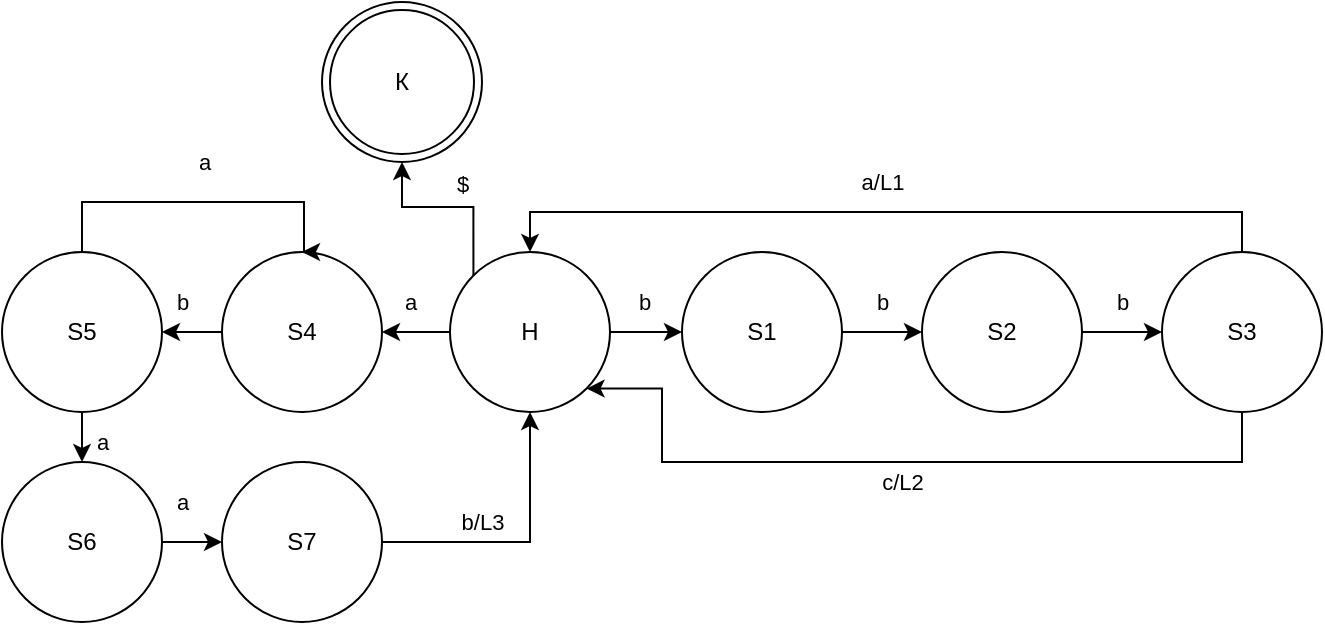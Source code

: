 <mxfile version="23.0.2" type="device">
  <diagram name="Страница — 1" id="Y_E109zRrriNAMCDl35J">
    <mxGraphModel dx="1036" dy="606" grid="1" gridSize="10" guides="1" tooltips="1" connect="1" arrows="1" fold="1" page="1" pageScale="1" pageWidth="827" pageHeight="1169" math="0" shadow="0">
      <root>
        <mxCell id="0" />
        <mxCell id="1" parent="0" />
        <mxCell id="lYFA7zfdnWCgBfZfmk0i-3" value="b" style="edgeStyle=orthogonalEdgeStyle;rounded=0;orthogonalLoop=1;jettySize=auto;html=1;entryX=0;entryY=0.5;entryDx=0;entryDy=0;" parent="1" source="lYFA7zfdnWCgBfZfmk0i-1" target="lYFA7zfdnWCgBfZfmk0i-2" edge="1">
          <mxGeometry x="0.13" y="15" relative="1" as="geometry">
            <mxPoint as="offset" />
          </mxGeometry>
        </mxCell>
        <mxCell id="lYFA7zfdnWCgBfZfmk0i-14" value="a" style="edgeStyle=orthogonalEdgeStyle;rounded=0;orthogonalLoop=1;jettySize=auto;html=1;entryX=1;entryY=0.5;entryDx=0;entryDy=0;" parent="1" source="lYFA7zfdnWCgBfZfmk0i-1" target="lYFA7zfdnWCgBfZfmk0i-10" edge="1">
          <mxGeometry x="0.391" y="-15" relative="1" as="geometry">
            <mxPoint as="offset" />
          </mxGeometry>
        </mxCell>
        <mxCell id="lYFA7zfdnWCgBfZfmk0i-24" value="$" style="edgeStyle=orthogonalEdgeStyle;rounded=0;orthogonalLoop=1;jettySize=auto;html=1;exitX=0;exitY=0;exitDx=0;exitDy=0;" parent="1" source="lYFA7zfdnWCgBfZfmk0i-1" target="lYFA7zfdnWCgBfZfmk0i-23" edge="1">
          <mxGeometry x="-0.136" y="-12" relative="1" as="geometry">
            <mxPoint as="offset" />
          </mxGeometry>
        </mxCell>
        <mxCell id="lYFA7zfdnWCgBfZfmk0i-1" value="H" style="ellipse;whiteSpace=wrap;html=1;aspect=fixed;" parent="1" vertex="1">
          <mxGeometry x="374" y="545" width="80" height="80" as="geometry" />
        </mxCell>
        <mxCell id="lYFA7zfdnWCgBfZfmk0i-6" value="b" style="edgeStyle=orthogonalEdgeStyle;rounded=0;orthogonalLoop=1;jettySize=auto;html=1;entryX=0;entryY=0.5;entryDx=0;entryDy=0;" parent="1" source="lYFA7zfdnWCgBfZfmk0i-2" target="lYFA7zfdnWCgBfZfmk0i-4" edge="1">
          <mxGeometry y="15" relative="1" as="geometry">
            <mxPoint as="offset" />
          </mxGeometry>
        </mxCell>
        <mxCell id="lYFA7zfdnWCgBfZfmk0i-2" value="S1" style="ellipse;whiteSpace=wrap;html=1;aspect=fixed;" parent="1" vertex="1">
          <mxGeometry x="490" y="545" width="80" height="80" as="geometry" />
        </mxCell>
        <mxCell id="lYFA7zfdnWCgBfZfmk0i-9" value="b" style="edgeStyle=orthogonalEdgeStyle;rounded=0;orthogonalLoop=1;jettySize=auto;html=1;entryX=0;entryY=0.5;entryDx=0;entryDy=0;" parent="1" source="lYFA7zfdnWCgBfZfmk0i-4" target="lYFA7zfdnWCgBfZfmk0i-5" edge="1">
          <mxGeometry y="15" relative="1" as="geometry">
            <mxPoint as="offset" />
          </mxGeometry>
        </mxCell>
        <mxCell id="lYFA7zfdnWCgBfZfmk0i-4" value="S2" style="ellipse;whiteSpace=wrap;html=1;aspect=fixed;" parent="1" vertex="1">
          <mxGeometry x="610" y="545" width="80" height="80" as="geometry" />
        </mxCell>
        <mxCell id="lYFA7zfdnWCgBfZfmk0i-20" value="a/L1" style="edgeStyle=orthogonalEdgeStyle;rounded=0;orthogonalLoop=1;jettySize=auto;html=1;entryX=0.5;entryY=0;entryDx=0;entryDy=0;" parent="1" source="lYFA7zfdnWCgBfZfmk0i-5" target="lYFA7zfdnWCgBfZfmk0i-1" edge="1">
          <mxGeometry x="0.01" y="-15" relative="1" as="geometry">
            <Array as="points">
              <mxPoint x="770" y="525" />
              <mxPoint x="414" y="525" />
            </Array>
            <mxPoint as="offset" />
          </mxGeometry>
        </mxCell>
        <mxCell id="lYFA7zfdnWCgBfZfmk0i-22" value="c/L2" style="edgeStyle=orthogonalEdgeStyle;rounded=0;orthogonalLoop=1;jettySize=auto;html=1;entryX=1;entryY=1;entryDx=0;entryDy=0;" parent="1" source="lYFA7zfdnWCgBfZfmk0i-5" target="lYFA7zfdnWCgBfZfmk0i-1" edge="1">
          <mxGeometry x="0.002" y="10" relative="1" as="geometry">
            <Array as="points">
              <mxPoint x="770" y="650" />
              <mxPoint x="480" y="650" />
              <mxPoint x="480" y="613" />
            </Array>
            <mxPoint as="offset" />
          </mxGeometry>
        </mxCell>
        <mxCell id="lYFA7zfdnWCgBfZfmk0i-5" value="S3" style="ellipse;whiteSpace=wrap;html=1;aspect=fixed;" parent="1" vertex="1">
          <mxGeometry x="730" y="545" width="80" height="80" as="geometry" />
        </mxCell>
        <mxCell id="lYFA7zfdnWCgBfZfmk0i-15" value="b" style="edgeStyle=orthogonalEdgeStyle;rounded=0;orthogonalLoop=1;jettySize=auto;html=1;entryX=1;entryY=0.5;entryDx=0;entryDy=0;" parent="1" source="lYFA7zfdnWCgBfZfmk0i-10" target="lYFA7zfdnWCgBfZfmk0i-11" edge="1">
          <mxGeometry x="0.6" y="-15" relative="1" as="geometry">
            <mxPoint as="offset" />
          </mxGeometry>
        </mxCell>
        <mxCell id="lYFA7zfdnWCgBfZfmk0i-10" value="S4" style="ellipse;whiteSpace=wrap;html=1;aspect=fixed;" parent="1" vertex="1">
          <mxGeometry x="260" y="545" width="80" height="80" as="geometry" />
        </mxCell>
        <mxCell id="lYFA7zfdnWCgBfZfmk0i-16" value="a" style="edgeStyle=orthogonalEdgeStyle;rounded=0;orthogonalLoop=1;jettySize=auto;html=1;entryX=0.5;entryY=0;entryDx=0;entryDy=0;" parent="1" target="lYFA7zfdnWCgBfZfmk0i-10" edge="1">
          <mxGeometry x="0.16" y="20" relative="1" as="geometry">
            <mxPoint x="300" y="540" as="targetPoint" />
            <mxPoint x="190" y="565" as="sourcePoint" />
            <Array as="points">
              <mxPoint x="190" y="520" />
              <mxPoint x="301" y="520" />
            </Array>
            <mxPoint as="offset" />
          </mxGeometry>
        </mxCell>
        <mxCell id="lYFA7zfdnWCgBfZfmk0i-17" value="a" style="edgeStyle=orthogonalEdgeStyle;rounded=0;orthogonalLoop=1;jettySize=auto;html=1;entryX=0.5;entryY=0;entryDx=0;entryDy=0;" parent="1" source="lYFA7zfdnWCgBfZfmk0i-11" target="lYFA7zfdnWCgBfZfmk0i-12" edge="1">
          <mxGeometry x="0.636" y="10" relative="1" as="geometry">
            <mxPoint as="offset" />
          </mxGeometry>
        </mxCell>
        <mxCell id="lYFA7zfdnWCgBfZfmk0i-11" value="S5" style="ellipse;whiteSpace=wrap;html=1;aspect=fixed;" parent="1" vertex="1">
          <mxGeometry x="150" y="545" width="80" height="80" as="geometry" />
        </mxCell>
        <mxCell id="lYFA7zfdnWCgBfZfmk0i-18" value="a" style="edgeStyle=orthogonalEdgeStyle;rounded=0;orthogonalLoop=1;jettySize=auto;html=1;entryX=0;entryY=0.5;entryDx=0;entryDy=0;" parent="1" source="lYFA7zfdnWCgBfZfmk0i-12" target="lYFA7zfdnWCgBfZfmk0i-13" edge="1">
          <mxGeometry x="0.2" y="20" relative="1" as="geometry">
            <mxPoint as="offset" />
          </mxGeometry>
        </mxCell>
        <mxCell id="lYFA7zfdnWCgBfZfmk0i-12" value="S6" style="ellipse;whiteSpace=wrap;html=1;aspect=fixed;" parent="1" vertex="1">
          <mxGeometry x="150" y="650" width="80" height="80" as="geometry" />
        </mxCell>
        <mxCell id="lYFA7zfdnWCgBfZfmk0i-19" value="b/L3" style="edgeStyle=orthogonalEdgeStyle;rounded=0;orthogonalLoop=1;jettySize=auto;html=1;entryX=0.5;entryY=1;entryDx=0;entryDy=0;" parent="1" source="lYFA7zfdnWCgBfZfmk0i-13" target="lYFA7zfdnWCgBfZfmk0i-1" edge="1">
          <mxGeometry x="-0.281" y="10" relative="1" as="geometry">
            <mxPoint as="offset" />
          </mxGeometry>
        </mxCell>
        <mxCell id="lYFA7zfdnWCgBfZfmk0i-13" value="S7" style="ellipse;whiteSpace=wrap;html=1;aspect=fixed;" parent="1" vertex="1">
          <mxGeometry x="260" y="650" width="80" height="80" as="geometry" />
        </mxCell>
        <mxCell id="lYFA7zfdnWCgBfZfmk0i-23" value="К" style="ellipse;shape=doubleEllipse;whiteSpace=wrap;html=1;aspect=fixed;" parent="1" vertex="1">
          <mxGeometry x="310" y="420" width="80" height="80" as="geometry" />
        </mxCell>
      </root>
    </mxGraphModel>
  </diagram>
</mxfile>
